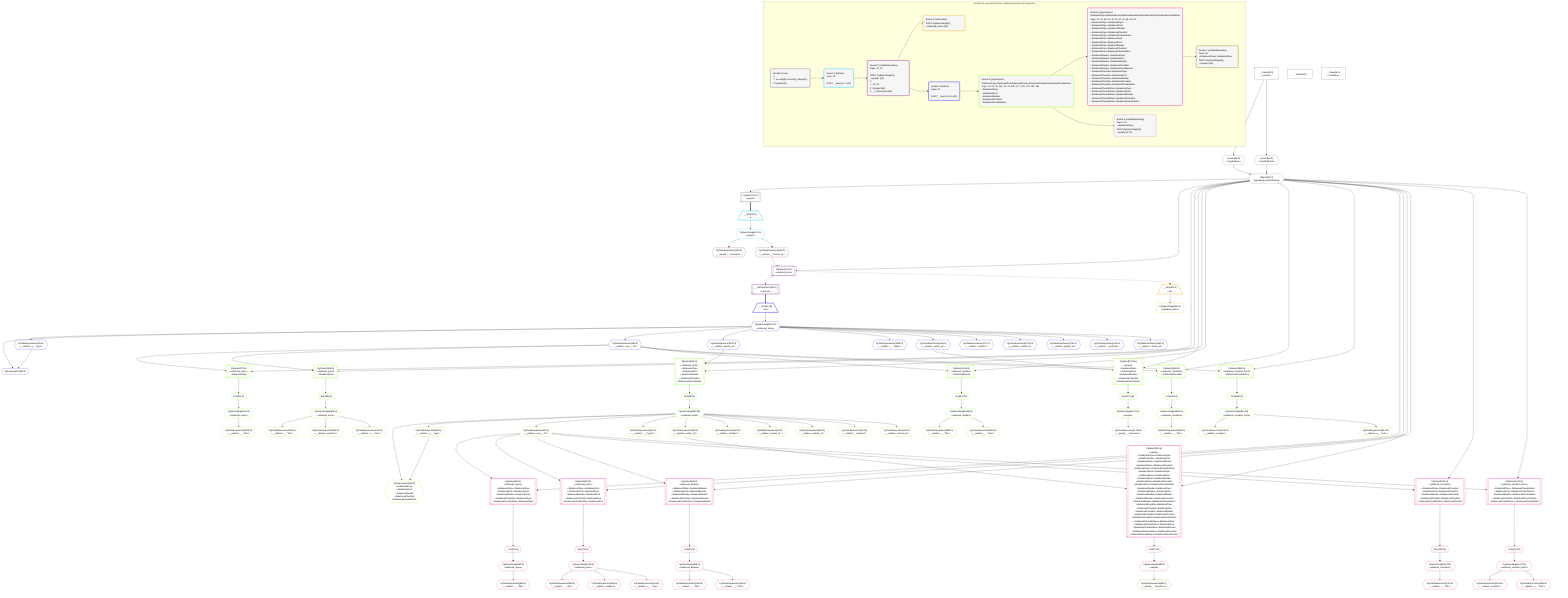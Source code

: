 %%{init: {'themeVariables': { 'fontSize': '12px'}}}%%
graph TD
    classDef path fill:#eee,stroke:#000,color:#000
    classDef plan fill:#fff,stroke-width:1px,color:#000
    classDef itemplan fill:#fff,stroke-width:2px,color:#000
    classDef unbatchedplan fill:#dff,stroke-width:1px,color:#000
    classDef sideeffectplan fill:#fcc,stroke-width:2px,color:#000
    classDef bucket fill:#f6f6f6,color:#000,stroke-width:2px,text-align:left


    %% plan dependencies
    Object10{{"Object[10∈0]<br />ᐸ{pgSettings,withPgClient}ᐳ"}}:::plan
    Access8{{"Access[8∈0]<br />ᐸ3.pgSettingsᐳ"}}:::plan
    Access9{{"Access[9∈0]<br />ᐸ3.withPgClientᐳ"}}:::plan
    Access8 & Access9 --> Object10
    __Value3["__Value[3∈0]<br />ᐸcontextᐳ"]:::plan
    __Value3 --> Access8
    __Value3 --> Access9
    PgSelect7[["PgSelect[7∈0]<br />ᐸpeopleᐳ"]]:::plan
    Object10 --> PgSelect7
    __Value0["__Value[0∈0]"]:::plan
    __Value5["__Value[5∈0]<br />ᐸrootValueᐳ"]:::plan
    __Item11[/"__Item[11∈1]<br />ᐸ7ᐳ"\]:::itemplan
    PgSelect7 ==> __Item11
    PgSelectSingle12{{"PgSelectSingle[12∈1]<br />ᐸpeopleᐳ"}}:::plan
    __Item11 --> PgSelectSingle12
    PgSelect15[["PgSelect[15∈2]<br />ᐸrelational_itemsᐳ"]]:::plan
    PgClassExpression14{{"PgClassExpression[14∈2]<br />ᐸ__people__.”person_id”ᐳ"}}:::plan
    Object10 & PgClassExpression14 --> PgSelect15
    PgClassExpression13{{"PgClassExpression[13∈2]<br />ᐸ__people__.”username”ᐳ"}}:::plan
    PgSelectSingle12 --> PgClassExpression13
    PgSelectSingle12 --> PgClassExpression14
    __ListTransform19[["__ListTransform[19∈2]<br />ᐸeach:15ᐳ"]]:::plan
    PgSelect15 --> __ListTransform19
    PgPolymorphic25{{"PgPolymorphic[25∈4]"}}:::plan
    PgSelectSingle23{{"PgSelectSingle[23∈4]<br />ᐸrelational_itemsᐳ"}}:::plan
    PgClassExpression24{{"PgClassExpression[24∈4]<br />ᐸ__relation...s__.”type”ᐳ"}}:::plan
    PgSelectSingle23 & PgClassExpression24 --> PgPolymorphic25
    __Item22[/"__Item[22∈4]<br />ᐸ19ᐳ"\]:::itemplan
    __ListTransform19 ==> __Item22
    __Item22 --> PgSelectSingle23
    PgSelectSingle23 --> PgClassExpression24
    PgClassExpression26{{"PgClassExpression[26∈4]<br />ᐸ__relation...ems__.”id”ᐳ"}}:::plan
    PgSelectSingle23 --> PgClassExpression26
    PgClassExpression33{{"PgClassExpression[33∈4]<br />ᐸ__relation...parent_id”ᐳ"}}:::plan
    PgSelectSingle23 --> PgClassExpression33
    PgClassExpression168{{"PgClassExpression[168∈4]<br />ᐸ__relation...__.”type2”ᐳ"}}:::plan
    PgSelectSingle23 --> PgClassExpression168
    PgClassExpression169{{"PgClassExpression[169∈4]<br />ᐸ__relation...author_id”ᐳ"}}:::plan
    PgSelectSingle23 --> PgClassExpression169
    PgClassExpression177{{"PgClassExpression[177∈4]<br />ᐸ__relation...”position”ᐳ"}}:::plan
    PgSelectSingle23 --> PgClassExpression177
    PgClassExpression178{{"PgClassExpression[178∈4]<br />ᐸ__relation...reated_at”ᐳ"}}:::plan
    PgSelectSingle23 --> PgClassExpression178
    PgClassExpression179{{"PgClassExpression[179∈4]<br />ᐸ__relation...pdated_at”ᐳ"}}:::plan
    PgSelectSingle23 --> PgClassExpression179
    PgClassExpression180{{"PgClassExpression[180∈4]<br />ᐸ__relation..._archived”ᐳ"}}:::plan
    PgSelectSingle23 --> PgClassExpression180
    PgClassExpression181{{"PgClassExpression[181∈4]<br />ᐸ__relation...chived_at”ᐳ"}}:::plan
    PgSelectSingle23 --> PgClassExpression181
    __Item20[/"__Item[20∈3]<br />ᐸ15ᐳ"\]:::itemplan
    PgSelect15 -.-> __Item20
    PgSelectSingle21{{"PgSelectSingle[21∈3]<br />ᐸrelational_itemsᐳ"}}:::plan
    __Item20 --> PgSelectSingle21
    PgSelect27[["PgSelect[27∈5]<br />ᐸrelational_topicsᐳ<br />ᐳRelationalTopic"]]:::plan
    Object10 & PgClassExpression26 --> PgSelect27
    PgSelect34[["PgSelect[34∈5]<br />ᐸrelational_itemsᐳ<br />ᐳRelationalTopic<br />ᐳRelationalPost<br />ᐳRelationalDivider<br />ᐳRelationalChecklist<br />ᐳRelationalChecklistItem"]]:::plan
    Object10 & PgClassExpression33 --> PgSelect34
    PgPolymorphic41{{"PgPolymorphic[41∈5]<br />ᐳRelationalTopic<br />ᐳRelationalPost<br />ᐳRelationalDivider<br />ᐳRelationalChecklist<br />ᐳRelationalChecklistItem"}}:::plan
    PgSelectSingle39{{"PgSelectSingle[39∈5]<br />ᐸrelational_itemsᐳ"}}:::plan
    PgClassExpression40{{"PgClassExpression[40∈5]<br />ᐸ__relation...s__.”type”ᐳ"}}:::plan
    PgSelectSingle39 & PgClassExpression40 --> PgPolymorphic41
    PgSelect170[["PgSelect[170∈5]<br />ᐸpeopleᐳ<br />ᐳRelationalTopic<br />ᐳRelationalPost<br />ᐳRelationalDivider<br />ᐳRelationalChecklist<br />ᐳRelationalChecklistItem"]]:::plan
    Object10 & PgClassExpression169 --> PgSelect170
    PgSelect184[["PgSelect[184∈5]<br />ᐸrelational_postsᐳ<br />ᐳRelationalPost"]]:::plan
    Object10 & PgClassExpression26 --> PgSelect184
    PgSelect343[["PgSelect[343∈5]<br />ᐸrelational_dividersᐳ<br />ᐳRelationalDivider"]]:::plan
    Object10 & PgClassExpression26 --> PgSelect343
    PgSelect501[["PgSelect[501∈5]<br />ᐸrelational_checklistsᐳ<br />ᐳRelationalChecklist"]]:::plan
    Object10 & PgClassExpression26 --> PgSelect501
    PgSelect658[["PgSelect[658∈5]<br />ᐸrelational_checklist_itemsᐳ<br />ᐳRelationalChecklistItem"]]:::plan
    Object10 & PgClassExpression26 --> PgSelect658
    First31{{"First[31∈5]"}}:::plan
    PgSelect27 --> First31
    PgSelectSingle32{{"PgSelectSingle[32∈5]<br />ᐸrelational_topicsᐳ"}}:::plan
    First31 --> PgSelectSingle32
    First38{{"First[38∈5]"}}:::plan
    PgSelect34 --> First38
    First38 --> PgSelectSingle39
    PgSelectSingle39 --> PgClassExpression40
    PgClassExpression42{{"PgClassExpression[42∈5]<br />ᐸ__relation...ems__.”id”ᐳ"}}:::plan
    PgSelectSingle39 --> PgClassExpression42
    PgClassExpression51{{"PgClassExpression[51∈5]<br />ᐸ__relation...__.”type2”ᐳ"}}:::plan
    PgSelectSingle39 --> PgClassExpression51
    PgClassExpression52{{"PgClassExpression[52∈5]<br />ᐸ__relation...author_id”ᐳ"}}:::plan
    PgSelectSingle39 --> PgClassExpression52
    PgClassExpression60{{"PgClassExpression[60∈5]<br />ᐸ__relation...”position”ᐳ"}}:::plan
    PgSelectSingle39 --> PgClassExpression60
    PgClassExpression61{{"PgClassExpression[61∈5]<br />ᐸ__relation...reated_at”ᐳ"}}:::plan
    PgSelectSingle39 --> PgClassExpression61
    PgClassExpression62{{"PgClassExpression[62∈5]<br />ᐸ__relation...pdated_at”ᐳ"}}:::plan
    PgSelectSingle39 --> PgClassExpression62
    PgClassExpression63{{"PgClassExpression[63∈5]<br />ᐸ__relation..._archived”ᐳ"}}:::plan
    PgSelectSingle39 --> PgClassExpression63
    PgClassExpression64{{"PgClassExpression[64∈5]<br />ᐸ__relation...chived_at”ᐳ"}}:::plan
    PgSelectSingle39 --> PgClassExpression64
    First174{{"First[174∈5]"}}:::plan
    PgSelect170 --> First174
    PgSelectSingle175{{"PgSelectSingle[175∈5]<br />ᐸpeopleᐳ"}}:::plan
    First174 --> PgSelectSingle175
    PgClassExpression182{{"PgClassExpression[182∈5]<br />ᐸ__relation...__.”title”ᐳ"}}:::plan
    PgSelectSingle32 --> PgClassExpression182
    First188{{"First[188∈5]"}}:::plan
    PgSelect184 --> First188
    PgSelectSingle189{{"PgSelectSingle[189∈5]<br />ᐸrelational_postsᐳ"}}:::plan
    First188 --> PgSelectSingle189
    PgClassExpression339{{"PgClassExpression[339∈5]<br />ᐸ__relation...__.”title”ᐳ"}}:::plan
    PgSelectSingle189 --> PgClassExpression339
    PgClassExpression340{{"PgClassExpression[340∈5]<br />ᐸ__relation...scription”ᐳ"}}:::plan
    PgSelectSingle189 --> PgClassExpression340
    PgClassExpression341{{"PgClassExpression[341∈5]<br />ᐸ__relation...s__.”note”ᐳ"}}:::plan
    PgSelectSingle189 --> PgClassExpression341
    First347{{"First[347∈5]"}}:::plan
    PgSelect343 --> First347
    PgSelectSingle348{{"PgSelectSingle[348∈5]<br />ᐸrelational_dividersᐳ"}}:::plan
    First347 --> PgSelectSingle348
    PgClassExpression498{{"PgClassExpression[498∈5]<br />ᐸ__relation...__.”title”ᐳ"}}:::plan
    PgSelectSingle348 --> PgClassExpression498
    PgClassExpression499{{"PgClassExpression[499∈5]<br />ᐸ__relation...__.”color”ᐳ"}}:::plan
    PgSelectSingle348 --> PgClassExpression499
    First505{{"First[505∈5]"}}:::plan
    PgSelect501 --> First505
    PgSelectSingle506{{"PgSelectSingle[506∈5]<br />ᐸrelational_checklistsᐳ"}}:::plan
    First505 --> PgSelectSingle506
    PgClassExpression656{{"PgClassExpression[656∈5]<br />ᐸ__relation...__.”title”ᐳ"}}:::plan
    PgSelectSingle506 --> PgClassExpression656
    First662{{"First[662∈5]"}}:::plan
    PgSelect658 --> First662
    PgSelectSingle663{{"PgSelectSingle[663∈5]<br />ᐸrelational_checklist_itemsᐳ"}}:::plan
    First662 --> PgSelectSingle663
    PgClassExpression813{{"PgClassExpression[813∈5]<br />ᐸ__relation...scription”ᐳ"}}:::plan
    PgSelectSingle663 --> PgClassExpression813
    PgClassExpression814{{"PgClassExpression[814∈5]<br />ᐸ__relation...s__.”note”ᐳ"}}:::plan
    PgSelectSingle663 --> PgClassExpression814
    PgClassExpression176{{"PgClassExpression[176∈8]<br />ᐸ__people__.”username”ᐳ"}}:::plan
    PgSelectSingle175 --> PgClassExpression176
    PgSelect43[["PgSelect[43∈6]<br />ᐸrelational_topicsᐳ<br />ᐳRelationalTopicᐳRelationalTopic<br />ᐳRelationalPostᐳRelationalTopic<br />ᐳRelationalDividerᐳRelationalTopic<br />ᐳRelationalChecklistᐳRelationalTopic<br />ᐳRelationalChecklistItemᐳRelationalTopic"]]:::plan
    Object10 & PgClassExpression42 --> PgSelect43
    PgSelect53[["PgSelect[53∈6]<br />ᐸpeopleᐳ<br />ᐳRelationalTopicᐳRelationalTopic<br />ᐳRelationalTopicᐳRelationalPost<br />ᐳRelationalTopicᐳRelationalDivider<br />ᐳRelationalTopicᐳRelationalChecklist<br />ᐳRelationalTopicᐳRelationalChecklistItem<br />ᐳRelationalPostᐳRelationalTopic<br />ᐳRelationalPostᐳRelationalPost<br />ᐳRelationalPostᐳRelationalDivider<br />ᐳRelationalPostᐳRelationalChecklist<br />ᐳRelationalPostᐳRelationalChecklistItem<br />ᐳRelationalDividerᐳRelationalTopic<br />ᐳRelationalDividerᐳRelationalPost<br />ᐳRelationalDividerᐳRelationalDivider<br />ᐳRelationalDividerᐳRelationalChecklist<br />ᐳRelationalDividerᐳRelationalChecklistItem<br />ᐳRelationalChecklistᐳRelationalTopic<br />ᐳRelationalChecklistᐳRelationalPost<br />ᐳRelationalChecklistᐳRelationalDivider<br />ᐳRelationalChecklistᐳRelationalChecklist<br />ᐳRelationalChecklistᐳRelationalChecklistItem<br />ᐳRelationalChecklistItemᐳRelationalTopic<br />ᐳRelationalChecklistItemᐳRelationalPost<br />ᐳRelationalChecklistItemᐳRelationalDivider<br />ᐳRelationalChecklistItemᐳRelationalChecklist<br />ᐳRelationalChecklistItemᐳRelationalChecklistItem"]]:::plan
    Object10 & PgClassExpression52 --> PgSelect53
    PgSelect67[["PgSelect[67∈6]<br />ᐸrelational_postsᐳ<br />ᐳRelationalTopicᐳRelationalPost<br />ᐳRelationalPostᐳRelationalPost<br />ᐳRelationalDividerᐳRelationalPost<br />ᐳRelationalChecklistᐳRelationalPost<br />ᐳRelationalChecklistItemᐳRelationalPost"]]:::plan
    Object10 & PgClassExpression42 --> PgSelect67
    PgSelect93[["PgSelect[93∈6]<br />ᐸrelational_dividersᐳ<br />ᐳRelationalTopicᐳRelationalDivider<br />ᐳRelationalPostᐳRelationalDivider<br />ᐳRelationalDividerᐳRelationalDivider<br />ᐳRelationalChecklistᐳRelationalDivider<br />ᐳRelationalChecklistItemᐳRelationalDivider"]]:::plan
    Object10 & PgClassExpression42 --> PgSelect93
    PgSelect118[["PgSelect[118∈6]<br />ᐸrelational_checklistsᐳ<br />ᐳRelationalTopicᐳRelationalChecklist<br />ᐳRelationalPostᐳRelationalChecklist<br />ᐳRelationalDividerᐳRelationalChecklist<br />ᐳRelationalChecklistᐳRelationalChecklist<br />ᐳRelationalChecklistItemᐳRelationalChecklist"]]:::plan
    Object10 & PgClassExpression42 --> PgSelect118
    PgSelect142[["PgSelect[142∈6]<br />ᐸrelational_checklist_itemsᐳ<br />ᐳRelationalTopicᐳRelationalChecklistItem<br />ᐳRelationalPostᐳRelationalChecklistItem<br />ᐳRelationalDividerᐳRelationalChecklistItem<br />ᐳRelationalChecklistᐳRelationalChecklistItem<br />ᐳRelationalChecklistItemᐳRelationalChecklistItem"]]:::plan
    Object10 & PgClassExpression42 --> PgSelect142
    First47{{"First[47∈6]"}}:::plan
    PgSelect43 --> First47
    PgSelectSingle48{{"PgSelectSingle[48∈6]<br />ᐸrelational_topicsᐳ"}}:::plan
    First47 --> PgSelectSingle48
    First57{{"First[57∈6]"}}:::plan
    PgSelect53 --> First57
    PgSelectSingle58{{"PgSelectSingle[58∈6]<br />ᐸpeopleᐳ"}}:::plan
    First57 --> PgSelectSingle58
    PgClassExpression65{{"PgClassExpression[65∈6]<br />ᐸ__relation...__.”title”ᐳ"}}:::plan
    PgSelectSingle48 --> PgClassExpression65
    First71{{"First[71∈6]"}}:::plan
    PgSelect67 --> First71
    PgSelectSingle72{{"PgSelectSingle[72∈6]<br />ᐸrelational_postsᐳ"}}:::plan
    First71 --> PgSelectSingle72
    PgClassExpression89{{"PgClassExpression[89∈6]<br />ᐸ__relation...__.”title”ᐳ"}}:::plan
    PgSelectSingle72 --> PgClassExpression89
    PgClassExpression90{{"PgClassExpression[90∈6]<br />ᐸ__relation...scription”ᐳ"}}:::plan
    PgSelectSingle72 --> PgClassExpression90
    PgClassExpression91{{"PgClassExpression[91∈6]<br />ᐸ__relation...s__.”note”ᐳ"}}:::plan
    PgSelectSingle72 --> PgClassExpression91
    First97{{"First[97∈6]"}}:::plan
    PgSelect93 --> First97
    PgSelectSingle98{{"PgSelectSingle[98∈6]<br />ᐸrelational_dividersᐳ"}}:::plan
    First97 --> PgSelectSingle98
    PgClassExpression115{{"PgClassExpression[115∈6]<br />ᐸ__relation...__.”title”ᐳ"}}:::plan
    PgSelectSingle98 --> PgClassExpression115
    PgClassExpression116{{"PgClassExpression[116∈6]<br />ᐸ__relation...__.”color”ᐳ"}}:::plan
    PgSelectSingle98 --> PgClassExpression116
    First122{{"First[122∈6]"}}:::plan
    PgSelect118 --> First122
    PgSelectSingle123{{"PgSelectSingle[123∈6]<br />ᐸrelational_checklistsᐳ"}}:::plan
    First122 --> PgSelectSingle123
    PgClassExpression140{{"PgClassExpression[140∈6]<br />ᐸ__relation...__.”title”ᐳ"}}:::plan
    PgSelectSingle123 --> PgClassExpression140
    First146{{"First[146∈6]"}}:::plan
    PgSelect142 --> First146
    PgSelectSingle147{{"PgSelectSingle[147∈6]<br />ᐸrelational_checklist_itemsᐳ"}}:::plan
    First146 --> PgSelectSingle147
    PgClassExpression164{{"PgClassExpression[164∈6]<br />ᐸ__relation...scription”ᐳ"}}:::plan
    PgSelectSingle147 --> PgClassExpression164
    PgClassExpression165{{"PgClassExpression[165∈6]<br />ᐸ__relation...s__.”note”ᐳ"}}:::plan
    PgSelectSingle147 --> PgClassExpression165
    PgClassExpression59{{"PgClassExpression[59∈7]<br />ᐸ__people__.”username”ᐳ"}}:::plan
    PgSelectSingle58 --> PgClassExpression59

    %% define steps

    subgraph "Buckets for queries/interfaces-relational/nested-more-fragments"
    Bucket0("Bucket 0 (root)<br />1: <br />ᐳ: Access[8], Access[9], Object[10]<br />2: PgSelect[7]"):::bucket
    classDef bucket0 stroke:#696969
    class Bucket0,__Value0,__Value3,__Value5,PgSelect7,Access8,Access9,Object10 bucket0
    Bucket1("Bucket 1 (listItem)<br />Deps: 10<br /><br />ROOT __Item{1}ᐸ7ᐳ[11]"):::bucket
    classDef bucket1 stroke:#00bfff
    class Bucket1,__Item11,PgSelectSingle12 bucket1
    Bucket2("Bucket 2 (nullableBoundary)<br />Deps: 12, 10<br /><br />ROOT PgSelectSingle{1}ᐸpeopleᐳ[12]<br />1: <br />ᐳ: 13, 14<br />2: PgSelect[15]<br />3: __ListTransform[19]"):::bucket
    classDef bucket2 stroke:#7f007f
    class Bucket2,PgClassExpression13,PgClassExpression14,PgSelect15,__ListTransform19 bucket2
    Bucket3("Bucket 3 (subroutine)<br />ROOT PgSelectSingle{3}ᐸrelational_itemsᐳ[21]"):::bucket
    classDef bucket3 stroke:#ffa500
    class Bucket3,__Item20,PgSelectSingle21 bucket3
    Bucket4("Bucket 4 (listItem)<br />Deps: 10<br /><br />ROOT __Item{4}ᐸ19ᐳ[22]"):::bucket
    classDef bucket4 stroke:#0000ff
    class Bucket4,__Item22,PgSelectSingle23,PgClassExpression24,PgPolymorphic25,PgClassExpression26,PgClassExpression33,PgClassExpression168,PgClassExpression169,PgClassExpression177,PgClassExpression178,PgClassExpression179,PgClassExpression180,PgClassExpression181 bucket4
    Bucket5("Bucket 5 (polymorphic)<br />RelationalTopic,RelationalPost,RelationalDivider,RelationalChecklist,RelationalChecklistItem<br />Deps: 10, 26, 33, 169, 25, 24, 168, 177, 178, 179, 180, 181<br />ᐳRelationalTopic<br />ᐳRelationalPost<br />ᐳRelationalDivider<br />ᐳRelationalChecklist<br />ᐳRelationalChecklistItem"):::bucket
    classDef bucket5 stroke:#7fff00
    class Bucket5,PgSelect27,First31,PgSelectSingle32,PgSelect34,First38,PgSelectSingle39,PgClassExpression40,PgPolymorphic41,PgClassExpression42,PgClassExpression51,PgClassExpression52,PgClassExpression60,PgClassExpression61,PgClassExpression62,PgClassExpression63,PgClassExpression64,PgSelect170,First174,PgSelectSingle175,PgClassExpression182,PgSelect184,First188,PgSelectSingle189,PgClassExpression339,PgClassExpression340,PgClassExpression341,PgSelect343,First347,PgSelectSingle348,PgClassExpression498,PgClassExpression499,PgSelect501,First505,PgSelectSingle506,PgClassExpression656,PgSelect658,First662,PgSelectSingle663,PgClassExpression813,PgClassExpression814 bucket5
    Bucket6("Bucket 6 (polymorphic)<br />RelationalTopic,RelationalPost,RelationalDivider,RelationalChecklist,RelationalChecklistItem<br />Deps: 10, 42, 52, 41, 40, 51, 60, 61, 62, 63, 64<br />ᐳRelationalTopicᐳRelationalTopic<br />ᐳRelationalTopicᐳRelationalPost<br />ᐳRelationalTopicᐳRelationalDivider<br />ᐳRelationalTopicᐳRelationalChecklist<br />ᐳRelationalTopicᐳRelationalChecklistItem<br />ᐳRelationalPostᐳRelationalTopic<br />ᐳRelationalPostᐳRelationalPost<br />ᐳRelationalPostᐳRelationalDivider<br />ᐳRelationalPostᐳRelationalChecklist<br />ᐳRelationalPostᐳRelationalChecklistItem<br />ᐳRelationalDividerᐳRelationalTopic<br />ᐳRelationalDividerᐳRelationalPost<br />ᐳRelationalDividerᐳRelationalDivider<br />ᐳRelationalDividerᐳRelationalChecklist<br />ᐳRelationalDividerᐳRelationalChecklistItem<br />ᐳRelationalChecklistᐳRelationalTopic<br />ᐳRelationalChecklistᐳRelationalPost<br />ᐳRelationalChecklistᐳRelationalDivider<br />ᐳRelationalChecklistᐳRelationalChecklist<br />ᐳRelationalChecklistᐳRelationalChecklistItem<br />ᐳRelationalChecklistItemᐳRelationalTopic<br />ᐳRelationalChecklistItemᐳRelationalPost<br />ᐳRelationalChecklistItemᐳRelationalDivider<br />ᐳRelationalChecklistItemᐳRelationalChecklist<br />ᐳRelationalChecklistItemᐳRelationalChecklistItem"):::bucket
    classDef bucket6 stroke:#ff1493
    class Bucket6,PgSelect43,First47,PgSelectSingle48,PgSelect53,First57,PgSelectSingle58,PgClassExpression65,PgSelect67,First71,PgSelectSingle72,PgClassExpression89,PgClassExpression90,PgClassExpression91,PgSelect93,First97,PgSelectSingle98,PgClassExpression115,PgClassExpression116,PgSelect118,First122,PgSelectSingle123,PgClassExpression140,PgSelect142,First146,PgSelectSingle147,PgClassExpression164,PgClassExpression165 bucket6
    Bucket7("Bucket 7 (nullableBoundary)<br />Deps: 58<br />ᐳRelationalTopicᐳRelationalTopic<br />ROOT PgSelectSingle{6}ᐸpeopleᐳ[58]"):::bucket
    classDef bucket7 stroke:#808000
    class Bucket7,PgClassExpression59 bucket7
    Bucket8("Bucket 8 (nullableBoundary)<br />Deps: 175<br />ᐳRelationalTopic<br />ROOT PgSelectSingle{5}ᐸpeopleᐳ[175]"):::bucket
    classDef bucket8 stroke:#dda0dd
    class Bucket8,PgClassExpression176 bucket8
    Bucket0 --> Bucket1
    Bucket1 --> Bucket2
    Bucket2 --> Bucket3 & Bucket4
    Bucket4 --> Bucket5
    Bucket5 --> Bucket6 & Bucket8
    Bucket6 --> Bucket7
    end